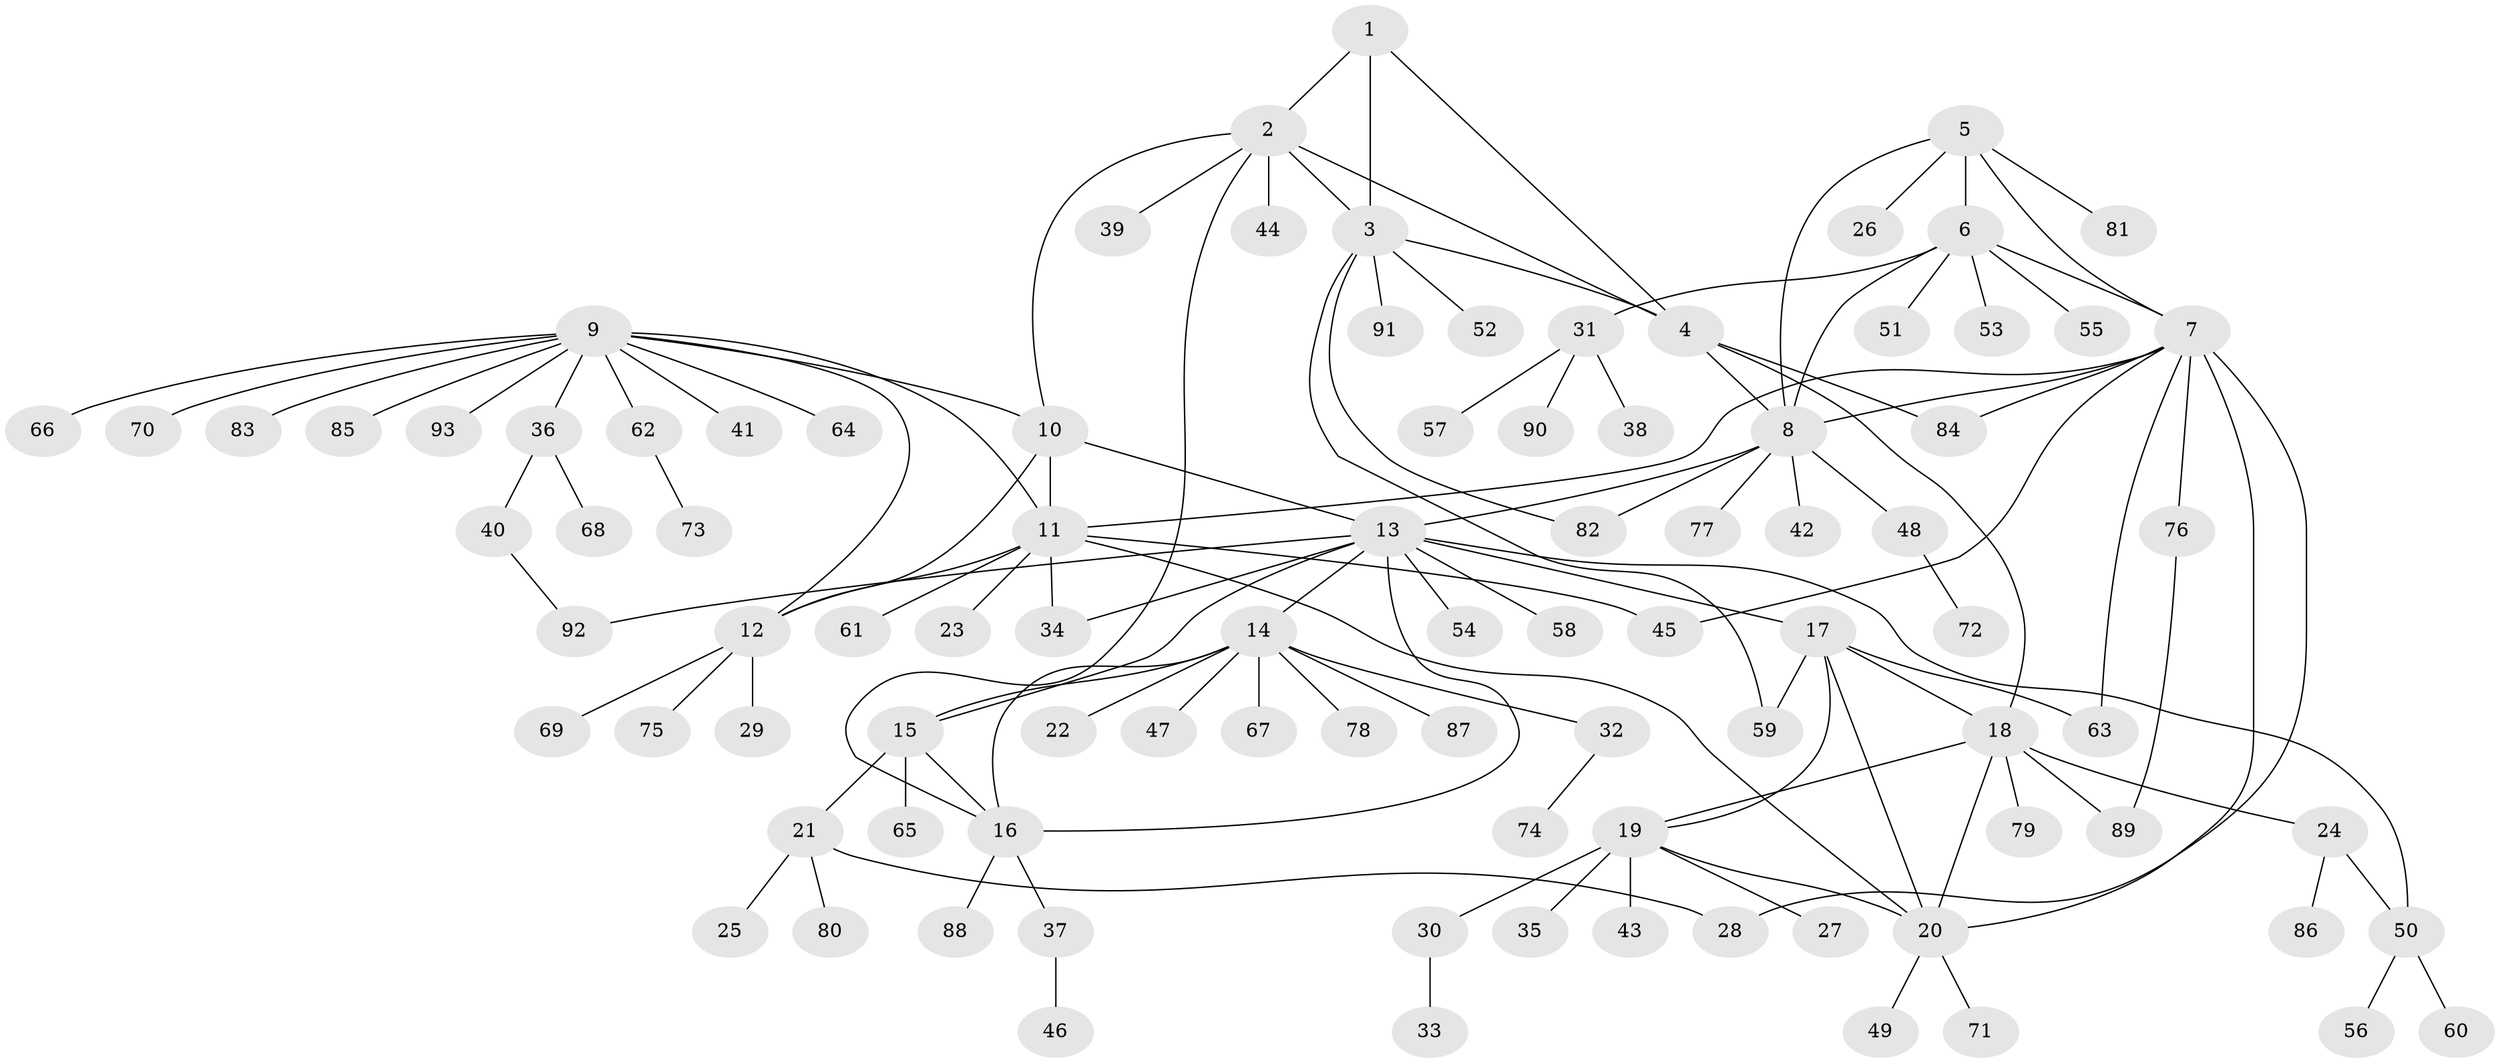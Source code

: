 // Generated by graph-tools (version 1.1) at 2025/50/03/09/25 03:50:33]
// undirected, 93 vertices, 123 edges
graph export_dot {
graph [start="1"]
  node [color=gray90,style=filled];
  1;
  2;
  3;
  4;
  5;
  6;
  7;
  8;
  9;
  10;
  11;
  12;
  13;
  14;
  15;
  16;
  17;
  18;
  19;
  20;
  21;
  22;
  23;
  24;
  25;
  26;
  27;
  28;
  29;
  30;
  31;
  32;
  33;
  34;
  35;
  36;
  37;
  38;
  39;
  40;
  41;
  42;
  43;
  44;
  45;
  46;
  47;
  48;
  49;
  50;
  51;
  52;
  53;
  54;
  55;
  56;
  57;
  58;
  59;
  60;
  61;
  62;
  63;
  64;
  65;
  66;
  67;
  68;
  69;
  70;
  71;
  72;
  73;
  74;
  75;
  76;
  77;
  78;
  79;
  80;
  81;
  82;
  83;
  84;
  85;
  86;
  87;
  88;
  89;
  90;
  91;
  92;
  93;
  1 -- 2;
  1 -- 3;
  1 -- 4;
  2 -- 3;
  2 -- 4;
  2 -- 10;
  2 -- 16;
  2 -- 39;
  2 -- 44;
  3 -- 4;
  3 -- 52;
  3 -- 59;
  3 -- 82;
  3 -- 91;
  4 -- 8;
  4 -- 18;
  4 -- 84;
  5 -- 6;
  5 -- 7;
  5 -- 8;
  5 -- 26;
  5 -- 81;
  6 -- 7;
  6 -- 8;
  6 -- 31;
  6 -- 51;
  6 -- 53;
  6 -- 55;
  7 -- 8;
  7 -- 11;
  7 -- 20;
  7 -- 28;
  7 -- 45;
  7 -- 63;
  7 -- 76;
  7 -- 84;
  8 -- 13;
  8 -- 42;
  8 -- 48;
  8 -- 77;
  8 -- 82;
  9 -- 10;
  9 -- 11;
  9 -- 12;
  9 -- 36;
  9 -- 41;
  9 -- 62;
  9 -- 64;
  9 -- 66;
  9 -- 70;
  9 -- 83;
  9 -- 85;
  9 -- 93;
  10 -- 11;
  10 -- 12;
  10 -- 13;
  11 -- 12;
  11 -- 20;
  11 -- 23;
  11 -- 34;
  11 -- 45;
  11 -- 61;
  12 -- 29;
  12 -- 69;
  12 -- 75;
  13 -- 14;
  13 -- 15;
  13 -- 16;
  13 -- 17;
  13 -- 34;
  13 -- 50;
  13 -- 54;
  13 -- 58;
  13 -- 92;
  14 -- 15;
  14 -- 16;
  14 -- 22;
  14 -- 32;
  14 -- 47;
  14 -- 67;
  14 -- 78;
  14 -- 87;
  15 -- 16;
  15 -- 21;
  15 -- 65;
  16 -- 37;
  16 -- 88;
  17 -- 18;
  17 -- 19;
  17 -- 20;
  17 -- 59;
  17 -- 63;
  18 -- 19;
  18 -- 20;
  18 -- 24;
  18 -- 79;
  18 -- 89;
  19 -- 20;
  19 -- 27;
  19 -- 30;
  19 -- 35;
  19 -- 43;
  20 -- 49;
  20 -- 71;
  21 -- 25;
  21 -- 28;
  21 -- 80;
  24 -- 50;
  24 -- 86;
  30 -- 33;
  31 -- 38;
  31 -- 57;
  31 -- 90;
  32 -- 74;
  36 -- 40;
  36 -- 68;
  37 -- 46;
  40 -- 92;
  48 -- 72;
  50 -- 56;
  50 -- 60;
  62 -- 73;
  76 -- 89;
}
